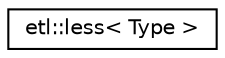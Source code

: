 digraph "Graphical Class Hierarchy"
{
  edge [fontname="Helvetica",fontsize="10",labelfontname="Helvetica",labelfontsize="10"];
  node [fontname="Helvetica",fontsize="10",shape=record];
  rankdir="LR";
  Node0 [label="etl::less\< Type \>",height=0.2,width=0.4,color="black", fillcolor="white", style="filled",URL="$structetl_1_1less.html"];
}
